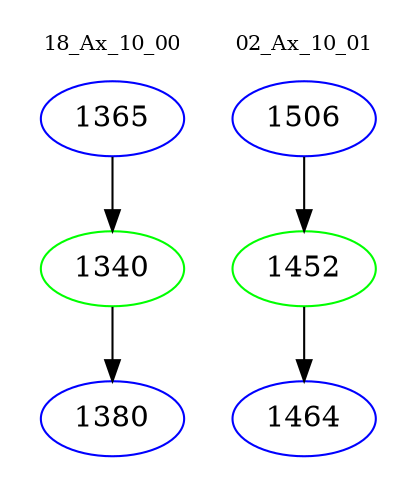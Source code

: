 digraph{
subgraph cluster_0 {
color = white
label = "18_Ax_10_00";
fontsize=10;
T0_1365 [label="1365", color="blue"]
T0_1365 -> T0_1340 [color="black"]
T0_1340 [label="1340", color="green"]
T0_1340 -> T0_1380 [color="black"]
T0_1380 [label="1380", color="blue"]
}
subgraph cluster_1 {
color = white
label = "02_Ax_10_01";
fontsize=10;
T1_1506 [label="1506", color="blue"]
T1_1506 -> T1_1452 [color="black"]
T1_1452 [label="1452", color="green"]
T1_1452 -> T1_1464 [color="black"]
T1_1464 [label="1464", color="blue"]
}
}
